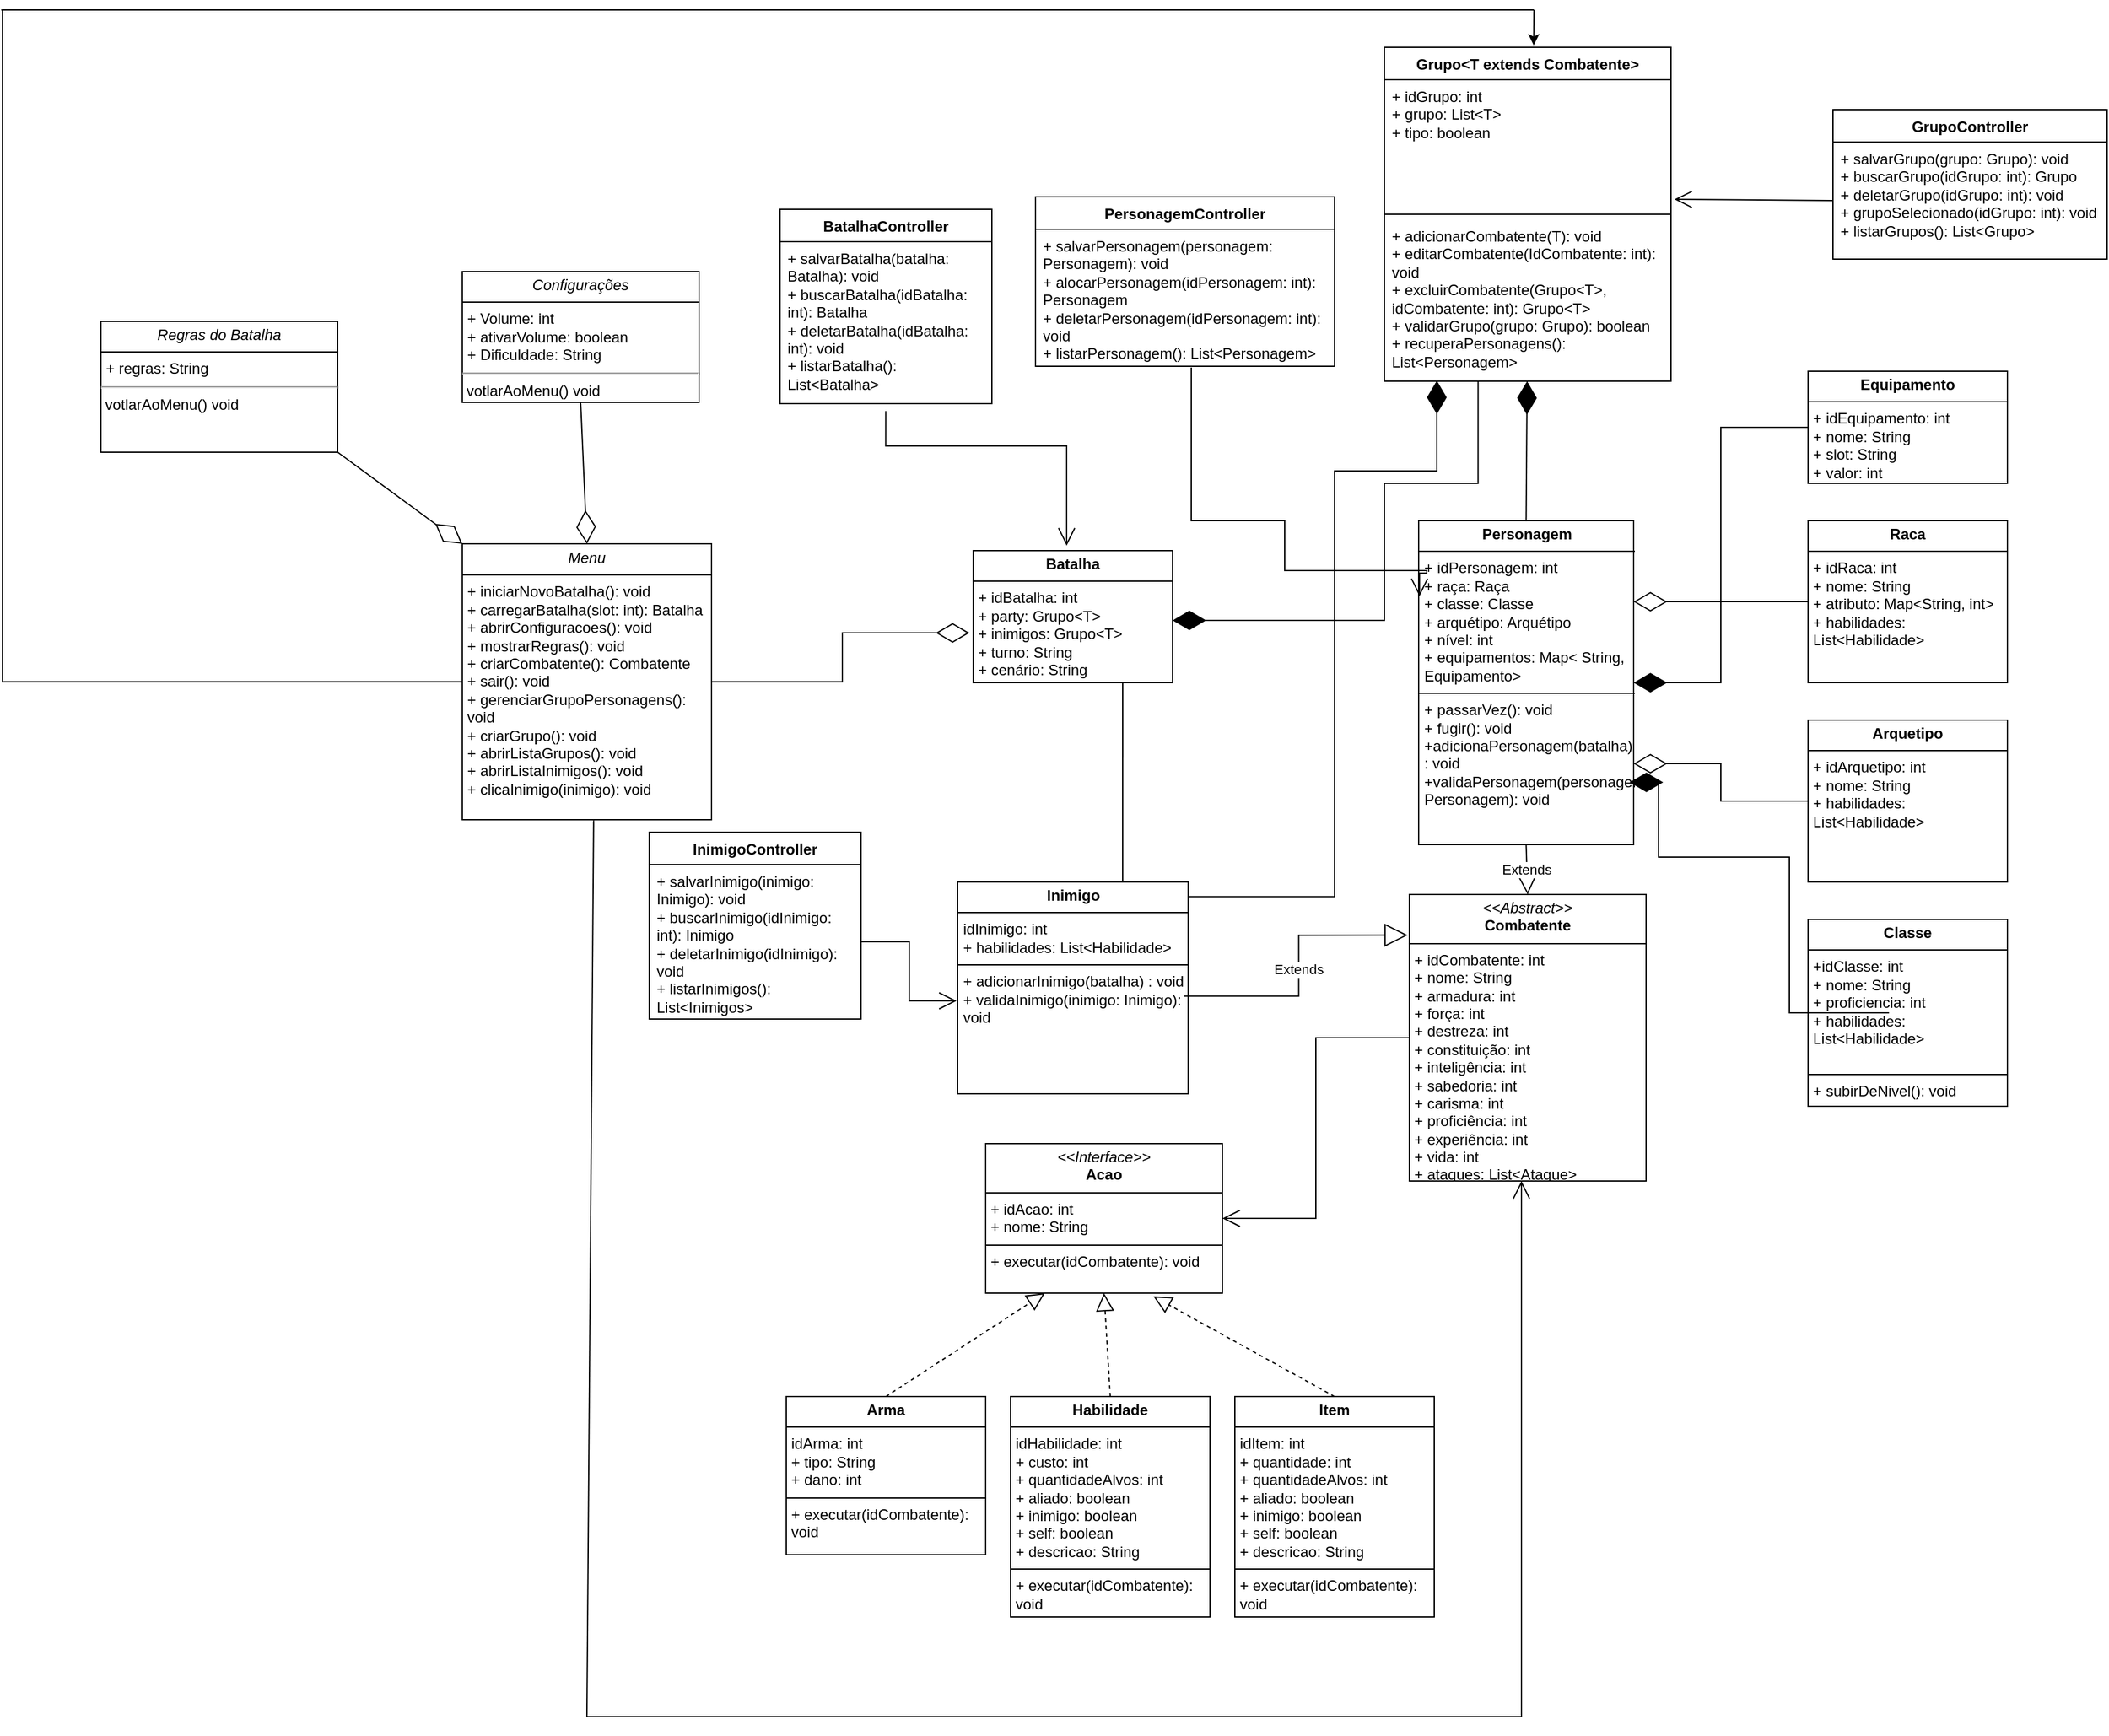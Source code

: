 <mxfile version="27.0.6">
  <diagram name="Página-1" id="_a5yPlvhvjvMh1GZJRpt">
    <mxGraphModel grid="1" page="1" gridSize="10" guides="1" tooltips="1" connect="1" arrows="1" fold="1" pageScale="1" pageWidth="9999" pageHeight="9999" math="0" shadow="0">
      <root>
        <mxCell id="0" />
        <mxCell id="1" parent="0" />
        <mxCell id="iHAAdWjE9QPSHCzv0lH9-47" value="" style="endArrow=block;dashed=1;endFill=0;endSize=12;html=1;rounded=0;exitX=0.5;exitY=0;exitDx=0;exitDy=0;entryX=0.25;entryY=1;entryDx=0;entryDy=0;" edge="1" parent="1" source="iHAAdWjE9QPSHCzv0lH9-141" target="iHAAdWjE9QPSHCzv0lH9-143">
          <mxGeometry width="160" relative="1" as="geometry">
            <mxPoint x="1230" y="658" as="sourcePoint" />
            <mxPoint x="1340" y="490" as="targetPoint" />
          </mxGeometry>
        </mxCell>
        <mxCell id="iHAAdWjE9QPSHCzv0lH9-49" value="" style="endArrow=block;dashed=1;endFill=0;endSize=12;html=1;rounded=0;exitX=0.5;exitY=0;exitDx=0;exitDy=0;entryX=0.5;entryY=1;entryDx=0;entryDy=0;" edge="1" parent="1" source="iHAAdWjE9QPSHCzv0lH9-140" target="iHAAdWjE9QPSHCzv0lH9-143">
          <mxGeometry width="160" relative="1" as="geometry">
            <mxPoint x="1420.0" y="658" as="sourcePoint" />
            <mxPoint x="1380" y="490" as="targetPoint" />
          </mxGeometry>
        </mxCell>
        <mxCell id="iHAAdWjE9QPSHCzv0lH9-50" value="" style="endArrow=block;dashed=1;endFill=0;endSize=12;html=1;rounded=0;exitX=0.5;exitY=0;exitDx=0;exitDy=0;entryX=0.709;entryY=1.022;entryDx=0;entryDy=0;entryPerimeter=0;" edge="1" parent="1" source="iHAAdWjE9QPSHCzv0lH9-138" target="iHAAdWjE9QPSHCzv0lH9-143">
          <mxGeometry width="160" relative="1" as="geometry">
            <mxPoint x="1610.0" y="658" as="sourcePoint" />
            <mxPoint x="1420" y="490" as="targetPoint" />
          </mxGeometry>
        </mxCell>
        <mxCell id="iHAAdWjE9QPSHCzv0lH9-59" value="" style="endArrow=diamondThin;endFill=0;endSize=24;html=1;rounded=0;exitX=0;exitY=0.5;exitDx=0;exitDy=0;entryX=1;entryY=0.25;entryDx=0;entryDy=0;edgeStyle=orthogonalEdgeStyle;" edge="1" parent="1" source="iHAAdWjE9QPSHCzv0lH9-84" target="iHAAdWjE9QPSHCzv0lH9-83">
          <mxGeometry width="160" relative="1" as="geometry">
            <mxPoint x="1168.4" y="161.99" as="sourcePoint" />
            <mxPoint x="960" y="110" as="targetPoint" />
          </mxGeometry>
        </mxCell>
        <mxCell id="iHAAdWjE9QPSHCzv0lH9-81" value="&lt;p style=&quot;margin:0px;margin-top:4px;text-align:center;&quot;&gt;&lt;i&gt;&amp;lt;&amp;lt;Abstract&amp;gt;&amp;gt;&lt;/i&gt;&lt;br&gt;&lt;b&gt;Combatente&lt;/b&gt;&lt;/p&gt;&lt;hr size=&quot;1&quot; style=&quot;border-style:solid;&quot;&gt;&lt;p style=&quot;margin:0px;margin-left:4px;&quot;&gt;+ idCombatente: int&lt;/p&gt;&lt;p style=&quot;margin:0px;margin-left:4px;&quot;&gt;+ nome: String&lt;/p&gt;&lt;p style=&quot;margin:0px;margin-left:4px;&quot;&gt;+ armadura: int&lt;/p&gt;&lt;p style=&quot;margin:0px;margin-left:4px;&quot;&gt;+ força: int&lt;/p&gt;&lt;p style=&quot;margin:0px;margin-left:4px;&quot;&gt;+ destreza: int&lt;/p&gt;&lt;p style=&quot;margin:0px;margin-left:4px;&quot;&gt;+ constituição: int&lt;/p&gt;&lt;p style=&quot;margin:0px;margin-left:4px;&quot;&gt;+ inteligência: int&lt;/p&gt;&lt;p style=&quot;margin:0px;margin-left:4px;&quot;&gt;+ sabedoria: int&lt;/p&gt;&lt;p style=&quot;margin:0px;margin-left:4px;&quot;&gt;+ carisma: int&lt;/p&gt;&lt;p style=&quot;margin:0px;margin-left:4px;&quot;&gt;+ proficiência: int&lt;/p&gt;&lt;p style=&quot;margin:0px;margin-left:4px;&quot;&gt;+ experiência: int&lt;/p&gt;&lt;p style=&quot;margin:0px;margin-left:4px;&quot;&gt;+ vida: int&lt;/p&gt;&lt;p style=&quot;margin:0px;margin-left:4px;&quot;&gt;+ ataques: List&amp;lt;Ataque&amp;gt;&lt;/p&gt;" style="verticalAlign=top;align=left;overflow=fill;html=1;whiteSpace=wrap;" vertex="1" parent="1">
          <mxGeometry x="1620" y="260" width="190" height="230" as="geometry" />
        </mxCell>
        <mxCell id="iHAAdWjE9QPSHCzv0lH9-82" value="&lt;p style=&quot;margin:0px;margin-top:4px;text-align:center;&quot;&gt;&lt;b&gt;Inimigo&lt;/b&gt;&lt;/p&gt;&lt;hr size=&quot;1&quot; style=&quot;border-style:solid;&quot;&gt;&lt;p style=&quot;margin:0px;margin-left:4px;&quot;&gt;idInimigo: int&lt;/p&gt;&lt;p style=&quot;margin:0px;margin-left:4px;&quot;&gt;+ habilidades: List&amp;lt;Habilidade&amp;gt;&lt;/p&gt;&lt;hr style=&quot;border-style: solid;&quot; size=&quot;1&quot;&gt;&lt;p style=&quot;margin: 0px 0px 0px 4px;&quot;&gt;+ adicionarInimigo(batalha) : void&lt;/p&gt;&lt;p style=&quot;margin: 0px 0px 0px 4px;&quot;&gt;+ validaInimigo(inimigo: Inimigo): void&lt;/p&gt;" style="verticalAlign=top;align=left;overflow=fill;html=1;whiteSpace=wrap;" vertex="1" parent="1">
          <mxGeometry x="1257.5" y="250" width="185" height="170" as="geometry" />
        </mxCell>
        <mxCell id="iHAAdWjE9QPSHCzv0lH9-83" value="&lt;p style=&quot;margin:0px;margin-top:4px;text-align:center;&quot;&gt;&lt;b&gt;Personagem&lt;/b&gt;&lt;/p&gt;&lt;hr size=&quot;1&quot; style=&quot;border-style:solid;&quot;&gt;&lt;p style=&quot;margin:0px;margin-left:4px;&quot;&gt;+ idPersonagem: int&lt;/p&gt;&lt;p style=&quot;margin:0px;margin-left:4px;&quot;&gt;+ raça: Raça&lt;/p&gt;&lt;p style=&quot;margin:0px;margin-left:4px;&quot;&gt;+ classe: Classe&lt;/p&gt;&lt;p style=&quot;margin:0px;margin-left:4px;&quot;&gt;+ arquétipo: Arquétipo&lt;/p&gt;&lt;p style=&quot;margin:0px;margin-left:4px;&quot;&gt;+ nível: int&lt;/p&gt;&lt;p style=&quot;margin:0px;margin-left:4px;&quot;&gt;+ equipamentos: Map&amp;lt; String, Equipamento&amp;gt;&lt;/p&gt;&lt;hr size=&quot;1&quot; style=&quot;border-style:solid;&quot;&gt;&lt;p style=&quot;margin:0px;margin-left:4px;&quot;&gt;+ passarVez(): void&lt;/p&gt;&lt;p style=&quot;margin:0px;margin-left:4px;&quot;&gt;+ fugir(): void&lt;/p&gt;&lt;p style=&quot;margin:0px;margin-left:4px;&quot;&gt;+adicionaPersonagem(batalha) : void&lt;/p&gt;&lt;p style=&quot;margin:0px;margin-left:4px;&quot;&gt;+validaPersonagem(personagem: Personagem): void&lt;/p&gt;" style="verticalAlign=top;align=left;overflow=fill;html=1;whiteSpace=wrap;" vertex="1" parent="1">
          <mxGeometry x="1627.5" y="-40" width="172.5" height="260" as="geometry" />
        </mxCell>
        <mxCell id="iHAAdWjE9QPSHCzv0lH9-84" value="&lt;p style=&quot;margin:0px;margin-top:4px;text-align:center;&quot;&gt;&lt;b&gt;Equipamento&lt;/b&gt;&lt;/p&gt;&lt;hr size=&quot;1&quot; style=&quot;border-style:solid;&quot;&gt;&lt;p style=&quot;margin:0px;margin-left:4px;&quot;&gt;+ idEquipamento: int&lt;/p&gt;&lt;p style=&quot;margin:0px;margin-left:4px;&quot;&gt;+ nome: String&lt;/p&gt;&lt;p style=&quot;margin:0px;margin-left:4px;&quot;&gt;+ slot: String&lt;/p&gt;&lt;p style=&quot;margin:0px;margin-left:4px;&quot;&gt;+ valor: int&lt;/p&gt;" style="verticalAlign=top;align=left;overflow=fill;html=1;whiteSpace=wrap;" vertex="1" parent="1">
          <mxGeometry x="1940" y="-160" width="160" height="90" as="geometry" />
        </mxCell>
        <mxCell id="iHAAdWjE9QPSHCzv0lH9-87" value="&lt;p style=&quot;margin:0px;margin-top:4px;text-align:center;&quot;&gt;&lt;b&gt;Classe&lt;/b&gt;&lt;/p&gt;&lt;hr size=&quot;1&quot; style=&quot;border-style:solid;&quot;&gt;&lt;p style=&quot;margin:0px;margin-left:4px;&quot;&gt;+idClasse: int&lt;/p&gt;&lt;p style=&quot;margin:0px;margin-left:4px;&quot;&gt;+ nome: String&lt;/p&gt;&lt;p style=&quot;margin:0px;margin-left:4px;&quot;&gt;+ proficiencia: int&lt;/p&gt;&lt;p style=&quot;margin:0px;margin-left:4px;&quot;&gt;+ habilidades: List&amp;lt;Habilidade&amp;gt;&lt;/p&gt;&lt;p style=&quot;margin:0px;margin-left:4px;&quot;&gt;&lt;br&gt;&lt;/p&gt;&lt;hr size=&quot;1&quot; style=&quot;border-style:solid;&quot;&gt;&lt;p style=&quot;margin:0px;margin-left:4px;&quot;&gt;+ subirDeNivel(): void&lt;/p&gt;" style="verticalAlign=top;align=left;overflow=fill;html=1;whiteSpace=wrap;" vertex="1" parent="1">
          <mxGeometry x="1940" y="280" width="160" height="150" as="geometry" />
        </mxCell>
        <mxCell id="iHAAdWjE9QPSHCzv0lH9-88" value="&lt;p style=&quot;margin:0px;margin-top:4px;text-align:center;&quot;&gt;&lt;b&gt;Raca&lt;/b&gt;&lt;/p&gt;&lt;hr size=&quot;1&quot; style=&quot;border-style:solid;&quot;&gt;&lt;p style=&quot;margin:0px;margin-left:4px;&quot;&gt;+ idRaca: int&lt;/p&gt;&lt;p style=&quot;margin:0px;margin-left:4px;&quot;&gt;+ nome: String&lt;/p&gt;&lt;p style=&quot;margin:0px;margin-left:4px;&quot;&gt;+ atributo: Map&amp;lt;String, int&amp;gt;&lt;/p&gt;&lt;p style=&quot;margin:0px;margin-left:4px;&quot;&gt;+ habilidades: List&amp;lt;Habilidade&amp;gt;&lt;/p&gt;&lt;p style=&quot;margin:0px;margin-left:4px;&quot;&gt;&lt;br&gt;&lt;/p&gt;" style="verticalAlign=top;align=left;overflow=fill;html=1;whiteSpace=wrap;" vertex="1" parent="1">
          <mxGeometry x="1940" y="-40" width="160" height="130" as="geometry" />
        </mxCell>
        <mxCell id="iHAAdWjE9QPSHCzv0lH9-90" value="&lt;p style=&quot;margin:0px;margin-top:4px;text-align:center;&quot;&gt;&lt;b&gt;Arquetipo&lt;/b&gt;&lt;/p&gt;&lt;hr size=&quot;1&quot; style=&quot;border-style:solid;&quot;&gt;&lt;p style=&quot;margin:0px;margin-left:4px;&quot;&gt;+ idArquetipo: int&lt;/p&gt;&lt;p style=&quot;margin:0px;margin-left:4px;&quot;&gt;+ nome: String&lt;/p&gt;&lt;p style=&quot;margin:0px;margin-left:4px;&quot;&gt;+ habilidades: List&amp;lt;Habilidade&amp;gt;&lt;/p&gt;&lt;p style=&quot;margin:0px;margin-left:4px;&quot;&gt;&lt;br&gt;&lt;/p&gt;" style="verticalAlign=top;align=left;overflow=fill;html=1;whiteSpace=wrap;" vertex="1" parent="1">
          <mxGeometry x="1940" y="120" width="160" height="130" as="geometry" />
        </mxCell>
        <mxCell id="iHAAdWjE9QPSHCzv0lH9-128" value="&lt;p style=&quot;margin:0px;margin-top:4px;text-align:center;&quot;&gt;&lt;b&gt;Batalha&lt;/b&gt;&lt;/p&gt;&lt;hr size=&quot;1&quot; style=&quot;border-style:solid;&quot;&gt;&lt;p style=&quot;margin:0px;margin-left:4px;&quot;&gt;+ idBatalha: int&lt;/p&gt;&lt;p style=&quot;margin:0px;margin-left:4px;&quot;&gt;&lt;span style=&quot;background-color: transparent; color: light-dark(rgb(0, 0, 0), rgb(255, 255, 255));&quot;&gt;+ party: Grupo&amp;lt;T&amp;gt;&lt;/span&gt;&lt;/p&gt;&lt;p style=&quot;margin:0px;margin-left:4px;&quot;&gt;&lt;span style=&quot;background-color: transparent; color: light-dark(rgb(0, 0, 0), rgb(255, 255, 255));&quot;&gt;+ inimigos: Grupo&amp;lt;T&amp;gt;&lt;/span&gt;&lt;/p&gt;&lt;p style=&quot;margin:0px;margin-left:4px;&quot;&gt;+ turno: String&lt;/p&gt;&lt;p style=&quot;margin:0px;margin-left:4px;&quot;&gt;+ cenário: String&lt;/p&gt;" style="verticalAlign=top;align=left;overflow=fill;html=1;whiteSpace=wrap;" vertex="1" parent="1">
          <mxGeometry x="1270" y="-16" width="160" height="106" as="geometry" />
        </mxCell>
        <mxCell id="iHAAdWjE9QPSHCzv0lH9-138" value="&lt;p style=&quot;margin:0px;margin-top:4px;text-align:center;&quot;&gt;&lt;b&gt;Item&lt;/b&gt;&lt;/p&gt;&lt;hr size=&quot;1&quot; style=&quot;border-style:solid;&quot;&gt;&lt;p style=&quot;margin:0px;margin-left:4px;&quot;&gt;idItem: int&lt;/p&gt;&lt;p style=&quot;margin:0px;margin-left:4px;&quot;&gt;+&amp;nbsp;&lt;span style=&quot;background-color: transparent; color: light-dark(rgb(0, 0, 0), rgb(255, 255, 255));&quot;&gt;quantidade: int&lt;/span&gt;&lt;/p&gt;&lt;p style=&quot;margin: 0px 0px 0px 4px;&quot;&gt;+ quantidadeAlvos: int&lt;/p&gt;&lt;p style=&quot;margin: 0px 0px 0px 4px;&quot;&gt;+ aliado: boolean&lt;/p&gt;&lt;p style=&quot;margin: 0px 0px 0px 4px;&quot;&gt;+ inimigo: boolean&lt;/p&gt;&lt;p style=&quot;margin: 0px 0px 0px 4px;&quot;&gt;+ self: boolean&lt;/p&gt;&lt;p style=&quot;margin: 0px 0px 0px 4px;&quot;&gt;+ descricao: String&lt;/p&gt;&lt;hr size=&quot;1&quot; style=&quot;border-style:solid;&quot;&gt;&lt;p style=&quot;margin:0px;margin-left:4px;&quot;&gt;+ executar(idCombatente): void&lt;/p&gt;" style="verticalAlign=top;align=left;overflow=fill;html=1;whiteSpace=wrap;" vertex="1" parent="1">
          <mxGeometry x="1480" y="663" width="160" height="177" as="geometry" />
        </mxCell>
        <mxCell id="iHAAdWjE9QPSHCzv0lH9-140" value="&lt;p style=&quot;margin:0px;margin-top:4px;text-align:center;&quot;&gt;&lt;b&gt;Habilidade&lt;/b&gt;&lt;/p&gt;&lt;hr size=&quot;1&quot; style=&quot;border-style:solid;&quot;&gt;&lt;p style=&quot;margin:0px;margin-left:4px;&quot;&gt;&lt;span style=&quot;background-color: transparent; color: light-dark(rgb(0, 0, 0), rgb(255, 255, 255));&quot;&gt;idHabilidade: int&lt;/span&gt;&lt;/p&gt;&lt;p style=&quot;margin:0px;margin-left:4px;&quot;&gt;&lt;span style=&quot;background-color: transparent; color: light-dark(rgb(0, 0, 0), rgb(255, 255, 255));&quot;&gt;+&amp;nbsp;&lt;/span&gt;&lt;span style=&quot;background-color: transparent; color: light-dark(rgb(0, 0, 0), rgb(255, 255, 255));&quot;&gt;custo: int&lt;/span&gt;&lt;/p&gt;&lt;p style=&quot;margin: 0px 0px 0px 4px;&quot;&gt;+ quantidadeAlvos: int&lt;/p&gt;&lt;p style=&quot;margin: 0px 0px 0px 4px;&quot;&gt;+ aliado: boolean&lt;/p&gt;&lt;p style=&quot;margin: 0px 0px 0px 4px;&quot;&gt;+ inimigo: boolean&lt;/p&gt;&lt;p style=&quot;margin: 0px 0px 0px 4px;&quot;&gt;+ self: boolean&lt;/p&gt;&lt;p style=&quot;margin: 0px 0px 0px 4px;&quot;&gt;+ descricao: String&lt;/p&gt;&lt;hr size=&quot;1&quot; style=&quot;border-style:solid;&quot;&gt;&lt;p style=&quot;margin:0px;margin-left:4px;&quot;&gt;+&amp;nbsp;&lt;span style=&quot;background-color: transparent; color: light-dark(rgb(0, 0, 0), rgb(255, 255, 255));&quot;&gt;executar(idCombatente): void&lt;/span&gt;&lt;/p&gt;" style="verticalAlign=top;align=left;overflow=fill;html=1;whiteSpace=wrap;" vertex="1" parent="1">
          <mxGeometry x="1300" y="663" width="160" height="177" as="geometry" />
        </mxCell>
        <mxCell id="iHAAdWjE9QPSHCzv0lH9-141" value="&lt;p style=&quot;margin:0px;margin-top:4px;text-align:center;&quot;&gt;&lt;b&gt;Arma&lt;/b&gt;&lt;/p&gt;&lt;hr size=&quot;1&quot; style=&quot;border-style:solid;&quot;&gt;&lt;p style=&quot;margin:0px;margin-left:4px;&quot;&gt;idArma: int&lt;/p&gt;&lt;p style=&quot;margin:0px;margin-left:4px;&quot;&gt;+ tipo: String&lt;/p&gt;&lt;p style=&quot;margin:0px;margin-left:4px;&quot;&gt;+ dano: int&lt;/p&gt;&lt;hr size=&quot;1&quot; style=&quot;border-style:solid;&quot;&gt;&lt;p style=&quot;margin:0px;margin-left:4px;&quot;&gt;+&amp;nbsp;&lt;span style=&quot;background-color: transparent; color: light-dark(rgb(0, 0, 0), rgb(255, 255, 255));&quot;&gt;executar(idCombatente): void&lt;/span&gt;&lt;/p&gt;" style="verticalAlign=top;align=left;overflow=fill;html=1;whiteSpace=wrap;" vertex="1" parent="1">
          <mxGeometry x="1120" y="663" width="160" height="127" as="geometry" />
        </mxCell>
        <mxCell id="iHAAdWjE9QPSHCzv0lH9-142" value="" style="endArrow=open;endFill=1;endSize=12;html=1;rounded=0;exitX=0;exitY=0.5;exitDx=0;exitDy=0;entryX=1;entryY=0.5;entryDx=0;entryDy=0;edgeStyle=orthogonalEdgeStyle;" edge="1" parent="1" source="iHAAdWjE9QPSHCzv0lH9-81" target="iHAAdWjE9QPSHCzv0lH9-143">
          <mxGeometry width="160" relative="1" as="geometry">
            <mxPoint x="1350" y="390" as="sourcePoint" />
            <mxPoint x="1520" y="420" as="targetPoint" />
          </mxGeometry>
        </mxCell>
        <mxCell id="iHAAdWjE9QPSHCzv0lH9-143" value="&lt;p style=&quot;margin:0px;margin-top:4px;text-align:center;&quot;&gt;&lt;i&gt;&amp;lt;&amp;lt;Interface&amp;gt;&amp;gt;&lt;/i&gt;&lt;br&gt;&lt;b&gt;Acao&lt;/b&gt;&lt;/p&gt;&lt;hr size=&quot;1&quot; style=&quot;border-style:solid;&quot;&gt;&lt;p style=&quot;margin:0px;margin-left:4px;&quot;&gt;+ idAcao: int&lt;/p&gt;&lt;p style=&quot;margin:0px;margin-left:4px;&quot;&gt;+ nome: String&lt;/p&gt;&lt;hr size=&quot;1&quot; style=&quot;border-style:solid;&quot;&gt;&lt;p style=&quot;margin:0px;margin-left:4px;&quot;&gt;+ executar(idCombatente): void&lt;/p&gt;" style="verticalAlign=top;align=left;overflow=fill;html=1;whiteSpace=wrap;" vertex="1" parent="1">
          <mxGeometry x="1280" y="460" width="190" height="120" as="geometry" />
        </mxCell>
        <mxCell id="iHAAdWjE9QPSHCzv0lH9-144" value="" style="endArrow=diamondThin;endFill=0;endSize=24;html=1;rounded=0;exitX=0;exitY=0.5;exitDx=0;exitDy=0;entryX=1;entryY=0.75;entryDx=0;entryDy=0;edgeStyle=orthogonalEdgeStyle;" edge="1" parent="1" source="iHAAdWjE9QPSHCzv0lH9-90" target="iHAAdWjE9QPSHCzv0lH9-83">
          <mxGeometry width="160" relative="1" as="geometry">
            <mxPoint x="1880" y="270" as="sourcePoint" />
            <mxPoint x="2040" y="270" as="targetPoint" />
          </mxGeometry>
        </mxCell>
        <mxCell id="iHAAdWjE9QPSHCzv0lH9-145" value="" style="endArrow=diamondThin;endFill=1;endSize=24;html=1;rounded=0;entryX=1;entryY=0.5;entryDx=0;entryDy=0;exitX=0;exitY=0.5;exitDx=0;exitDy=0;edgeStyle=orthogonalEdgeStyle;" edge="1" parent="1" source="iHAAdWjE9QPSHCzv0lH9-88" target="iHAAdWjE9QPSHCzv0lH9-83">
          <mxGeometry width="160" relative="1" as="geometry">
            <mxPoint x="1880" y="150" as="sourcePoint" />
            <mxPoint x="2040" y="150" as="targetPoint" />
          </mxGeometry>
        </mxCell>
        <mxCell id="iHAAdWjE9QPSHCzv0lH9-146" value="" style="endArrow=diamondThin;endFill=1;endSize=24;html=1;rounded=0;exitX=0;exitY=0.5;exitDx=0;exitDy=0;entryX=0.75;entryY=1;entryDx=0;entryDy=0;edgeStyle=orthogonalEdgeStyle;" edge="1" parent="1">
          <mxGeometry width="160" relative="1" as="geometry">
            <mxPoint x="2005" y="355" as="sourcePoint" />
            <mxPoint x="1823.75" y="170" as="targetPoint" />
            <Array as="points">
              <mxPoint x="1925" y="355" />
              <mxPoint x="1925" y="230" />
              <mxPoint x="1820" y="230" />
            </Array>
          </mxGeometry>
        </mxCell>
        <mxCell id="JM1ONhOtBjRij3e5JYiU-17" value="" style="edgeStyle=orthogonalEdgeStyle;rounded=0;orthogonalLoop=1;jettySize=auto;html=1;endArrow=none;startFill=0;" edge="1" parent="1" source="VGVoNSdA1kauDRPLX8II-2">
          <mxGeometry relative="1" as="geometry">
            <mxPoint x="490" y="-450" as="targetPoint" />
            <Array as="points">
              <mxPoint x="491" y="89" />
              <mxPoint x="491" y="-450" />
            </Array>
          </mxGeometry>
        </mxCell>
        <mxCell id="VGVoNSdA1kauDRPLX8II-2" value="&lt;p style=&quot;margin:0px;margin-top:4px;text-align:center;&quot;&gt;&lt;i&gt;Menu&lt;/i&gt;&lt;/p&gt;&lt;hr size=&quot;1&quot; style=&quot;border-style:solid;&quot;&gt;&lt;p style=&quot;margin:0px;margin-left:4px;&quot;&gt;+ iniciarNovoBatalha(): void&amp;nbsp; &amp;nbsp; &amp;nbsp; &amp;nbsp;&lt;/p&gt;&lt;p style=&quot;margin:0px;margin-left:4px;&quot;&gt;+ carregarBatalha(slot: int): Batalha&lt;/p&gt;&lt;p style=&quot;margin:0px;margin-left:4px;&quot;&gt;+ abrirConfiguracoes(): void&amp;nbsp;&lt;/p&gt;&lt;p style=&quot;margin:0px;margin-left:4px;&quot;&gt;+ mostrarRegras(): void&lt;/p&gt;&lt;p style=&quot;margin:0px;margin-left:4px;&quot;&gt;+ criarCombatente(): Combatente&lt;/p&gt;&lt;p style=&quot;margin:0px;margin-left:4px;&quot;&gt;+ sair(): void&lt;/p&gt;&lt;p style=&quot;margin:0px;margin-left:4px;&quot;&gt;+ gerenciarGrupoPersonagens(): void&lt;/p&gt;&lt;p style=&quot;margin:0px;margin-left:4px;&quot;&gt;+ criarGrupo(): void&lt;/p&gt;&lt;p style=&quot;margin:0px;margin-left:4px;&quot;&gt;+ abrirListaGrupos(): void&lt;/p&gt;&lt;p style=&quot;margin:0px;margin-left:4px;&quot;&gt;+ abrirListaInimigos(): void&lt;/p&gt;&lt;p style=&quot;margin:0px;margin-left:4px;&quot;&gt;+ clicaInimigo(inimigo): void&lt;/p&gt;" style="verticalAlign=top;align=left;overflow=fill;html=1;whiteSpace=wrap;" vertex="1" parent="1">
          <mxGeometry x="860" y="-21.5" width="200" height="221.5" as="geometry" />
        </mxCell>
        <mxCell id="VGVoNSdA1kauDRPLX8II-4" value="&lt;p style=&quot;margin:0px;margin-top:4px;text-align:center;&quot;&gt;&lt;i&gt;Regras do Batalha&lt;/i&gt;&lt;/p&gt;&lt;hr size=&quot;1&quot; style=&quot;border-style:solid;&quot;&gt;&lt;p style=&quot;margin:0px;margin-left:4px;&quot;&gt;+ regras: String&lt;/p&gt;&lt;hr&gt;&amp;nbsp;votlarAoMenu() void" style="verticalAlign=top;align=left;overflow=fill;html=1;whiteSpace=wrap;" vertex="1" parent="1">
          <mxGeometry x="570" y="-200" width="190" height="105" as="geometry" />
        </mxCell>
        <mxCell id="VGVoNSdA1kauDRPLX8II-14" value="&lt;p style=&quot;margin:0px;margin-top:4px;text-align:center;&quot;&gt;&lt;i&gt;Configurações&lt;/i&gt;&lt;/p&gt;&lt;hr size=&quot;1&quot; style=&quot;border-style:solid;&quot;&gt;&lt;p style=&quot;margin:0px;margin-left:4px;&quot;&gt;+ Volume: int&lt;/p&gt;&lt;p style=&quot;margin:0px;margin-left:4px;&quot;&gt;+ ativarVolume: boolean&lt;/p&gt;&lt;p style=&quot;margin:0px;margin-left:4px;&quot;&gt;+ Dificuldade: String&lt;/p&gt;&lt;hr&gt;&amp;nbsp;votlarAoMenu() void" style="verticalAlign=top;align=left;overflow=fill;html=1;whiteSpace=wrap;" vertex="1" parent="1">
          <mxGeometry x="860" y="-240" width="190" height="105" as="geometry" />
        </mxCell>
        <mxCell id="VGVoNSdA1kauDRPLX8II-16" value="" style="endArrow=open;endFill=1;endSize=12;html=1;rounded=0;entryX=0.5;entryY=1;entryDx=0;entryDy=0;" edge="1" parent="1">
          <mxGeometry width="160" relative="1" as="geometry">
            <mxPoint x="1710" y="920" as="sourcePoint" />
            <mxPoint x="1710" y="490" as="targetPoint" />
          </mxGeometry>
        </mxCell>
        <mxCell id="VGVoNSdA1kauDRPLX8II-19" value="" style="endArrow=none;html=1;rounded=0;" edge="1" parent="1">
          <mxGeometry width="50" height="50" relative="1" as="geometry">
            <mxPoint x="960" y="920" as="sourcePoint" />
            <mxPoint x="1710" y="920" as="targetPoint" />
          </mxGeometry>
        </mxCell>
        <mxCell id="VGVoNSdA1kauDRPLX8II-21" value="" style="endArrow=none;html=1;rounded=0;exitX=0.527;exitY=1.003;exitDx=0;exitDy=0;exitPerimeter=0;" edge="1" parent="1" source="VGVoNSdA1kauDRPLX8II-2">
          <mxGeometry width="50" height="50" relative="1" as="geometry">
            <mxPoint x="960" y="130" as="sourcePoint" />
            <mxPoint x="960" y="920" as="targetPoint" />
          </mxGeometry>
        </mxCell>
        <mxCell id="oElnw2Wf1D5d3-JwbpOK-4" value="" style="endArrow=diamondThin;endFill=0;endSize=24;html=1;rounded=0;exitX=0.5;exitY=1;exitDx=0;exitDy=0;entryX=0.5;entryY=0;entryDx=0;entryDy=0;" edge="1" parent="1" source="VGVoNSdA1kauDRPLX8II-14" target="VGVoNSdA1kauDRPLX8II-2">
          <mxGeometry width="160" relative="1" as="geometry">
            <mxPoint x="980" y="40" as="sourcePoint" />
            <mxPoint x="1140" y="40" as="targetPoint" />
          </mxGeometry>
        </mxCell>
        <mxCell id="oElnw2Wf1D5d3-JwbpOK-5" value="" style="endArrow=diamondThin;endFill=0;endSize=24;html=1;rounded=0;exitX=1;exitY=1;exitDx=0;exitDy=0;entryX=0;entryY=0;entryDx=0;entryDy=0;" edge="1" parent="1" source="VGVoNSdA1kauDRPLX8II-4" target="VGVoNSdA1kauDRPLX8II-2">
          <mxGeometry width="160" relative="1" as="geometry">
            <mxPoint x="1110" y="210" as="sourcePoint" />
            <mxPoint x="1270" y="210" as="targetPoint" />
          </mxGeometry>
        </mxCell>
        <mxCell id="oElnw2Wf1D5d3-JwbpOK-6" value="" style="endArrow=diamondThin;endFill=0;endSize=24;html=1;rounded=0;exitX=1;exitY=0.5;exitDx=0;exitDy=0;entryX=-0.019;entryY=0.623;entryDx=0;entryDy=0;entryPerimeter=0;edgeStyle=orthogonalEdgeStyle;" edge="1" parent="1" source="VGVoNSdA1kauDRPLX8II-2" target="iHAAdWjE9QPSHCzv0lH9-128">
          <mxGeometry width="160" relative="1" as="geometry">
            <mxPoint x="1110" y="40" as="sourcePoint" />
            <mxPoint x="1270" y="40" as="targetPoint" />
          </mxGeometry>
        </mxCell>
        <mxCell id="JM1ONhOtBjRij3e5JYiU-7" value="Grupo&amp;lt;T extends Combatente&amp;gt;" style="swimlane;fontStyle=1;align=center;verticalAlign=top;childLayout=stackLayout;horizontal=1;startSize=26;horizontalStack=0;resizeParent=1;resizeParentMax=0;resizeLast=0;collapsible=1;marginBottom=0;whiteSpace=wrap;html=1;" vertex="1" parent="1">
          <mxGeometry x="1600" y="-420" width="230" height="268" as="geometry">
            <mxRectangle x="220" y="60" width="70" height="30" as="alternateBounds" />
          </mxGeometry>
        </mxCell>
        <mxCell id="JM1ONhOtBjRij3e5JYiU-8" value="&lt;div&gt;+ idGrupo: int&lt;/div&gt;+ grupo: List&amp;lt;T&amp;gt;&lt;br&gt;+ tipo: boolean" style="text;strokeColor=none;fillColor=none;align=left;verticalAlign=top;spacingLeft=4;spacingRight=4;overflow=hidden;rotatable=0;points=[[0,0.5],[1,0.5]];portConstraint=eastwest;whiteSpace=wrap;html=1;" vertex="1" parent="JM1ONhOtBjRij3e5JYiU-7">
          <mxGeometry y="26" width="230" height="104" as="geometry" />
        </mxCell>
        <mxCell id="JM1ONhOtBjRij3e5JYiU-9" value="" style="line;strokeWidth=1;fillColor=none;align=left;verticalAlign=middle;spacingTop=-1;spacingLeft=3;spacingRight=3;rotatable=0;labelPosition=right;points=[];portConstraint=eastwest;strokeColor=inherit;" vertex="1" parent="JM1ONhOtBjRij3e5JYiU-7">
          <mxGeometry y="130" width="230" height="8" as="geometry" />
        </mxCell>
        <mxCell id="JM1ONhOtBjRij3e5JYiU-10" value="&lt;div&gt;&lt;span style=&quot;background-color: transparent; color: light-dark(rgb(0, 0, 0), rgb(255, 255, 255));&quot;&gt;+ adicionarCombatente&lt;/span&gt;&lt;span style=&quot;background-color: transparent; color: light-dark(rgb(0, 0, 0), rgb(255, 255, 255));&quot;&gt;(T&lt;/span&gt;&lt;span style=&quot;background-color: transparent; color: light-dark(rgb(0, 0, 0), rgb(255, 255, 255));&quot;&gt;): void&lt;/span&gt;&lt;/div&gt;&lt;div&gt;+ editarCombatente&lt;span style=&quot;background-color: transparent; color: light-dark(rgb(0, 0, 0), rgb(255, 255, 255));&quot;&gt;(IdCombatente: int&lt;/span&gt;&lt;span style=&quot;background-color: transparent; color: light-dark(rgb(0, 0, 0), rgb(255, 255, 255));&quot;&gt;): void&lt;/span&gt;&lt;div&gt;&lt;span style=&quot;background-color: transparent; color: light-dark(rgb(0, 0, 0), rgb(255, 255, 255));&quot;&gt;+ excluirCombatente(Grupo&amp;lt;T&amp;gt;, idCombatente: int): Grupo&amp;lt;T&amp;gt;&lt;/span&gt;&lt;/div&gt;&lt;/div&gt;&lt;div&gt;+ validarGrupo(grupo: Grupo): boolean&lt;span style=&quot;background-color: transparent; color: light-dark(rgb(0, 0, 0), rgb(255, 255, 255));&quot;&gt;&lt;/span&gt;&lt;/div&gt;&lt;div&gt;+ recuperaPersonagens(): List&amp;lt;Personagem&amp;gt;&lt;/div&gt;" style="text;strokeColor=none;fillColor=none;align=left;verticalAlign=top;spacingLeft=4;spacingRight=4;overflow=hidden;rotatable=0;points=[[0,0.5],[1,0.5]];portConstraint=eastwest;whiteSpace=wrap;html=1;" vertex="1" parent="JM1ONhOtBjRij3e5JYiU-7">
          <mxGeometry y="138" width="230" height="130" as="geometry" />
        </mxCell>
        <mxCell id="JM1ONhOtBjRij3e5JYiU-13" value="" style="endArrow=diamondThin;endFill=1;endSize=24;html=1;rounded=0;exitX=0.5;exitY=0;exitDx=0;exitDy=0;" edge="1" parent="1" source="iHAAdWjE9QPSHCzv0lH9-83" target="JM1ONhOtBjRij3e5JYiU-10">
          <mxGeometry width="160" relative="1" as="geometry">
            <mxPoint x="1800" y="-96" as="sourcePoint" />
            <mxPoint x="1650" y="-70" as="targetPoint" />
          </mxGeometry>
        </mxCell>
        <mxCell id="JM1ONhOtBjRij3e5JYiU-20" value="" style="endArrow=none;html=1;rounded=0;startFill=0;edgeStyle=orthogonalEdgeStyle;" edge="1" parent="1">
          <mxGeometry width="50" height="50" relative="1" as="geometry">
            <mxPoint x="490" y="-450" as="sourcePoint" />
            <mxPoint x="1720" y="-450" as="targetPoint" />
            <Array as="points">
              <mxPoint x="490" y="-450" />
            </Array>
          </mxGeometry>
        </mxCell>
        <mxCell id="JM1ONhOtBjRij3e5JYiU-23" value="" style="endArrow=classic;html=1;rounded=0;entryX=0.521;entryY=-0.006;entryDx=0;entryDy=0;entryPerimeter=0;" edge="1" parent="1" target="JM1ONhOtBjRij3e5JYiU-7">
          <mxGeometry width="50" height="50" relative="1" as="geometry">
            <mxPoint x="1720" y="-450" as="sourcePoint" />
            <mxPoint x="1730" y="-450" as="targetPoint" />
          </mxGeometry>
        </mxCell>
        <mxCell id="mDxcm6M0Cwam5z7Qv1Eb-4" value="GrupoController" style="swimlane;fontStyle=1;align=center;verticalAlign=top;childLayout=stackLayout;horizontal=1;startSize=26;horizontalStack=0;resizeParent=1;resizeParentMax=0;resizeLast=0;collapsible=1;marginBottom=0;whiteSpace=wrap;html=1;" vertex="1" parent="1">
          <mxGeometry x="1960" y="-370" width="220" height="120" as="geometry" />
        </mxCell>
        <mxCell id="mDxcm6M0Cwam5z7Qv1Eb-5" value="&lt;div&gt;&lt;div&gt;&lt;span style=&quot;background-color: transparent; color: light-dark(rgb(0, 0, 0), rgb(255, 255, 255));&quot;&gt;+ salvarGrupo(grupo: Grupo): void&lt;/span&gt;&lt;/div&gt;&lt;/div&gt;&lt;div&gt;&lt;div&gt;+ buscarGrupo(idGrupo: int): Grupo&lt;/div&gt;&lt;div&gt;+ deletarGrupo(idGrupo: int): void&lt;/div&gt;&lt;div&gt;+ grupoSelecionado(idGrupo: int): void&lt;/div&gt;&lt;div&gt;+ listarGrupos(): List&amp;lt;Grupo&amp;gt;&lt;/div&gt;&lt;/div&gt;" style="text;strokeColor=none;fillColor=none;align=left;verticalAlign=top;spacingLeft=4;spacingRight=4;overflow=hidden;rotatable=0;points=[[0,0.5],[1,0.5]];portConstraint=eastwest;whiteSpace=wrap;html=1;" vertex="1" parent="mDxcm6M0Cwam5z7Qv1Eb-4">
          <mxGeometry y="26" width="220" height="94" as="geometry" />
        </mxCell>
        <mxCell id="mDxcm6M0Cwam5z7Qv1Eb-9" value="" style="endArrow=open;endFill=1;endSize=12;html=1;rounded=0;exitX=0;exitY=0.5;exitDx=0;exitDy=0;entryX=1.012;entryY=0.923;entryDx=0;entryDy=0;entryPerimeter=0;" edge="1" parent="1" source="mDxcm6M0Cwam5z7Qv1Eb-5" target="JM1ONhOtBjRij3e5JYiU-8">
          <mxGeometry width="160" relative="1" as="geometry">
            <mxPoint x="1985" y="-331.5" as="sourcePoint" />
            <mxPoint x="1840" y="-286.5" as="targetPoint" />
          </mxGeometry>
        </mxCell>
        <mxCell id="mDxcm6M0Cwam5z7Qv1Eb-11" value="InimigoController" style="swimlane;fontStyle=1;align=center;verticalAlign=top;childLayout=stackLayout;horizontal=1;startSize=26;horizontalStack=0;resizeParent=1;resizeParentMax=0;resizeLast=0;collapsible=1;marginBottom=0;whiteSpace=wrap;html=1;" vertex="1" parent="1">
          <mxGeometry x="1010" y="210" width="170" height="150" as="geometry" />
        </mxCell>
        <mxCell id="mDxcm6M0Cwam5z7Qv1Eb-12" value="&lt;div&gt;&lt;div&gt;&lt;span style=&quot;background-color: transparent; color: light-dark(rgb(0, 0, 0), rgb(255, 255, 255));&quot;&gt;+ salvarInimigo(inimigo: Inimigo): void&lt;/span&gt;&lt;/div&gt;&lt;/div&gt;&lt;div&gt;&lt;div&gt;+ buscarInimigo(idInimigo: int): Inimigo&lt;/div&gt;&lt;div&gt;+ deletarInimigo(idInimigo): void&lt;/div&gt;&lt;div&gt;+ listarInimigos(): List&amp;lt;Inimigos&amp;gt;&lt;/div&gt;&lt;div&gt;&lt;div&gt;&lt;br&gt;&lt;/div&gt;&lt;/div&gt;&lt;/div&gt;" style="text;strokeColor=none;fillColor=none;align=left;verticalAlign=top;spacingLeft=4;spacingRight=4;overflow=hidden;rotatable=0;points=[[0,0.5],[1,0.5]];portConstraint=eastwest;whiteSpace=wrap;html=1;" vertex="1" parent="mDxcm6M0Cwam5z7Qv1Eb-11">
          <mxGeometry y="26" width="170" height="124" as="geometry" />
        </mxCell>
        <mxCell id="mDxcm6M0Cwam5z7Qv1Eb-14" value="" style="endArrow=open;endFill=1;endSize=12;html=1;rounded=0;exitX=1;exitY=0.5;exitDx=0;exitDy=0;entryX=-0.004;entryY=0.561;entryDx=0;entryDy=0;entryPerimeter=0;edgeStyle=orthogonalEdgeStyle;" edge="1" parent="1" source="mDxcm6M0Cwam5z7Qv1Eb-12" target="iHAAdWjE9QPSHCzv0lH9-82">
          <mxGeometry width="160" relative="1" as="geometry">
            <mxPoint x="1225" y="330" as="sourcePoint" />
            <mxPoint x="1080" y="375" as="targetPoint" />
          </mxGeometry>
        </mxCell>
        <mxCell id="mDxcm6M0Cwam5z7Qv1Eb-15" value="PersonagemController" style="swimlane;fontStyle=1;align=center;verticalAlign=top;childLayout=stackLayout;horizontal=1;startSize=26;horizontalStack=0;resizeParent=1;resizeParentMax=0;resizeLast=0;collapsible=1;marginBottom=0;whiteSpace=wrap;html=1;" vertex="1" parent="1">
          <mxGeometry x="1320" y="-300" width="240" height="136" as="geometry" />
        </mxCell>
        <mxCell id="mDxcm6M0Cwam5z7Qv1Eb-16" value="&lt;div&gt;&lt;div&gt;&lt;span style=&quot;background-color: transparent; color: light-dark(rgb(0, 0, 0), rgb(255, 255, 255));&quot;&gt;+ salvarPersonagem(personagem: Personagem): void&lt;/span&gt;&lt;/div&gt;&lt;/div&gt;&lt;div&gt;&lt;div&gt;+ alocarPersonagem(idPersonagem: int): Personagem&lt;/div&gt;&lt;div&gt;+ deletarPersonagem(idPersonagem: int): void&lt;/div&gt;&lt;div&gt;+ listarPersonagem(): List&amp;lt;Personagem&amp;gt;&lt;/div&gt;&lt;/div&gt;" style="text;strokeColor=none;fillColor=none;align=left;verticalAlign=top;spacingLeft=4;spacingRight=4;overflow=hidden;rotatable=0;points=[[0,0.5],[1,0.5]];portConstraint=eastwest;whiteSpace=wrap;html=1;" vertex="1" parent="mDxcm6M0Cwam5z7Qv1Eb-15">
          <mxGeometry y="26" width="240" height="110" as="geometry" />
        </mxCell>
        <mxCell id="L3V3rXhDOu2ZNW8dbt9Z-6" value="Extends" style="endArrow=block;endSize=16;endFill=0;html=1;rounded=0;exitX=0.5;exitY=1;exitDx=0;exitDy=0;entryX=0.5;entryY=0;entryDx=0;entryDy=0;" edge="1" parent="1" source="iHAAdWjE9QPSHCzv0lH9-83" target="iHAAdWjE9QPSHCzv0lH9-81">
          <mxGeometry width="160" relative="1" as="geometry">
            <mxPoint x="660" y="374.29" as="sourcePoint" />
            <mxPoint x="820" y="374.29" as="targetPoint" />
          </mxGeometry>
        </mxCell>
        <mxCell id="L3V3rXhDOu2ZNW8dbt9Z-7" value="Extends" style="endArrow=block;endSize=16;endFill=0;html=1;rounded=0;entryX=-0.007;entryY=0.142;entryDx=0;entryDy=0;entryPerimeter=0;exitX=0.982;exitY=0.539;exitDx=0;exitDy=0;exitPerimeter=0;edgeStyle=orthogonalEdgeStyle;" edge="1" parent="1" source="iHAAdWjE9QPSHCzv0lH9-82" target="iHAAdWjE9QPSHCzv0lH9-81">
          <mxGeometry width="160" relative="1" as="geometry">
            <mxPoint x="1440" y="340" as="sourcePoint" />
            <mxPoint x="1600" y="340" as="targetPoint" />
          </mxGeometry>
        </mxCell>
        <mxCell id="mDxcm6M0Cwam5z7Qv1Eb-18" value="" style="endArrow=open;endFill=1;endSize=12;html=1;rounded=0;edgeStyle=orthogonalEdgeStyle;exitX=0.521;exitY=1.009;exitDx=0;exitDy=0;exitPerimeter=0;entryX=0.004;entryY=0.233;entryDx=0;entryDy=0;entryPerimeter=0;" edge="1" parent="1" source="mDxcm6M0Cwam5z7Qv1Eb-16" target="iHAAdWjE9QPSHCzv0lH9-83">
          <mxGeometry width="160" relative="1" as="geometry">
            <mxPoint x="1460" y="-100" as="sourcePoint" />
            <mxPoint x="1590" y="10" as="targetPoint" />
            <Array as="points">
              <mxPoint x="1445" y="-40" />
              <mxPoint x="1520" y="-40" />
              <mxPoint x="1520" />
              <mxPoint x="1634" />
              <mxPoint x="1634" y="2" />
            </Array>
          </mxGeometry>
        </mxCell>
        <mxCell id="mDxcm6M0Cwam5z7Qv1Eb-23" value="BatalhaController" style="swimlane;fontStyle=1;align=center;verticalAlign=top;childLayout=stackLayout;horizontal=1;startSize=26;horizontalStack=0;resizeParent=1;resizeParentMax=0;resizeLast=0;collapsible=1;marginBottom=0;whiteSpace=wrap;html=1;" vertex="1" parent="1">
          <mxGeometry x="1115" y="-290" width="170" height="156" as="geometry" />
        </mxCell>
        <mxCell id="mDxcm6M0Cwam5z7Qv1Eb-24" value="&lt;div&gt;&lt;div&gt;&lt;span style=&quot;background-color: transparent; color: light-dark(rgb(0, 0, 0), rgb(255, 255, 255));&quot;&gt;+ salvarBatalha(batalha: Batalha): void&lt;/span&gt;&lt;/div&gt;&lt;/div&gt;&lt;div&gt;&lt;div&gt;+ buscarBatalha(idBatalha: int): Batalha&lt;/div&gt;&lt;div&gt;+ deletarBatalha(idBatalha: int): void&lt;/div&gt;&lt;div&gt;+ listarBatalha(): List&amp;lt;Batalha&amp;gt;&lt;/div&gt;&lt;/div&gt;" style="text;strokeColor=none;fillColor=none;align=left;verticalAlign=top;spacingLeft=4;spacingRight=4;overflow=hidden;rotatable=0;points=[[0,0.5],[1,0.5]];portConstraint=eastwest;whiteSpace=wrap;html=1;" vertex="1" parent="mDxcm6M0Cwam5z7Qv1Eb-23">
          <mxGeometry y="26" width="170" height="130" as="geometry" />
        </mxCell>
        <mxCell id="mDxcm6M0Cwam5z7Qv1Eb-25" value="" style="endArrow=open;endFill=1;endSize=12;html=1;rounded=0;exitX=0.499;exitY=1.046;exitDx=0;exitDy=0;exitPerimeter=0;edgeStyle=orthogonalEdgeStyle;" edge="1" parent="1" source="mDxcm6M0Cwam5z7Qv1Eb-24">
          <mxGeometry width="160" relative="1" as="geometry">
            <mxPoint x="1475" y="-89" as="sourcePoint" />
            <mxPoint x="1345" y="-20" as="targetPoint" />
            <Array as="points">
              <mxPoint x="1200" y="-100" />
              <mxPoint x="1345" y="-100" />
            </Array>
          </mxGeometry>
        </mxCell>
        <mxCell id="L3V3rXhDOu2ZNW8dbt9Z-10" value="" style="endArrow=diamondThin;endFill=1;endSize=24;html=1;rounded=0;exitX=1.002;exitY=0.069;exitDx=0;exitDy=0;exitPerimeter=0;edgeStyle=orthogonalEdgeStyle;entryX=0.183;entryY=0.996;entryDx=0;entryDy=0;entryPerimeter=0;" edge="1" parent="1" source="iHAAdWjE9QPSHCzv0lH9-82" target="JM1ONhOtBjRij3e5JYiU-10">
          <mxGeometry width="160" relative="1" as="geometry">
            <mxPoint x="1550" y="270" as="sourcePoint" />
            <mxPoint x="1660" y="-90" as="targetPoint" />
            <Array as="points">
              <mxPoint x="1560" y="262" />
              <mxPoint x="1560" y="-80" />
              <mxPoint x="1642" y="-80" />
            </Array>
          </mxGeometry>
        </mxCell>
        <mxCell id="L3V3rXhDOu2ZNW8dbt9Z-12" value="" style="endArrow=diamondThin;endFill=1;endSize=24;html=1;rounded=0;edgeStyle=orthogonalEdgeStyle;exitX=0.327;exitY=0.999;exitDx=0;exitDy=0;exitPerimeter=0;" edge="1" parent="1" source="JM1ONhOtBjRij3e5JYiU-10" target="iHAAdWjE9QPSHCzv0lH9-128">
          <mxGeometry width="160" relative="1" as="geometry">
            <mxPoint x="1680" y="-70" as="sourcePoint" />
            <mxPoint x="1460" y="40" as="targetPoint" />
            <Array as="points">
              <mxPoint x="1675" y="-70" />
              <mxPoint x="1600" y="-70" />
              <mxPoint x="1600" y="40" />
            </Array>
          </mxGeometry>
        </mxCell>
        <mxCell id="L3V3rXhDOu2ZNW8dbt9Z-13" value="" style="endArrow=none;html=1;rounded=0;entryX=0.75;entryY=1;entryDx=0;entryDy=0;exitX=0.716;exitY=0;exitDx=0;exitDy=0;exitPerimeter=0;" edge="1" parent="1" source="iHAAdWjE9QPSHCzv0lH9-82" target="iHAAdWjE9QPSHCzv0lH9-128">
          <mxGeometry width="50" height="50" relative="1" as="geometry">
            <mxPoint x="1330" y="220" as="sourcePoint" />
            <mxPoint x="1380" y="170" as="targetPoint" />
          </mxGeometry>
        </mxCell>
      </root>
    </mxGraphModel>
  </diagram>
</mxfile>
